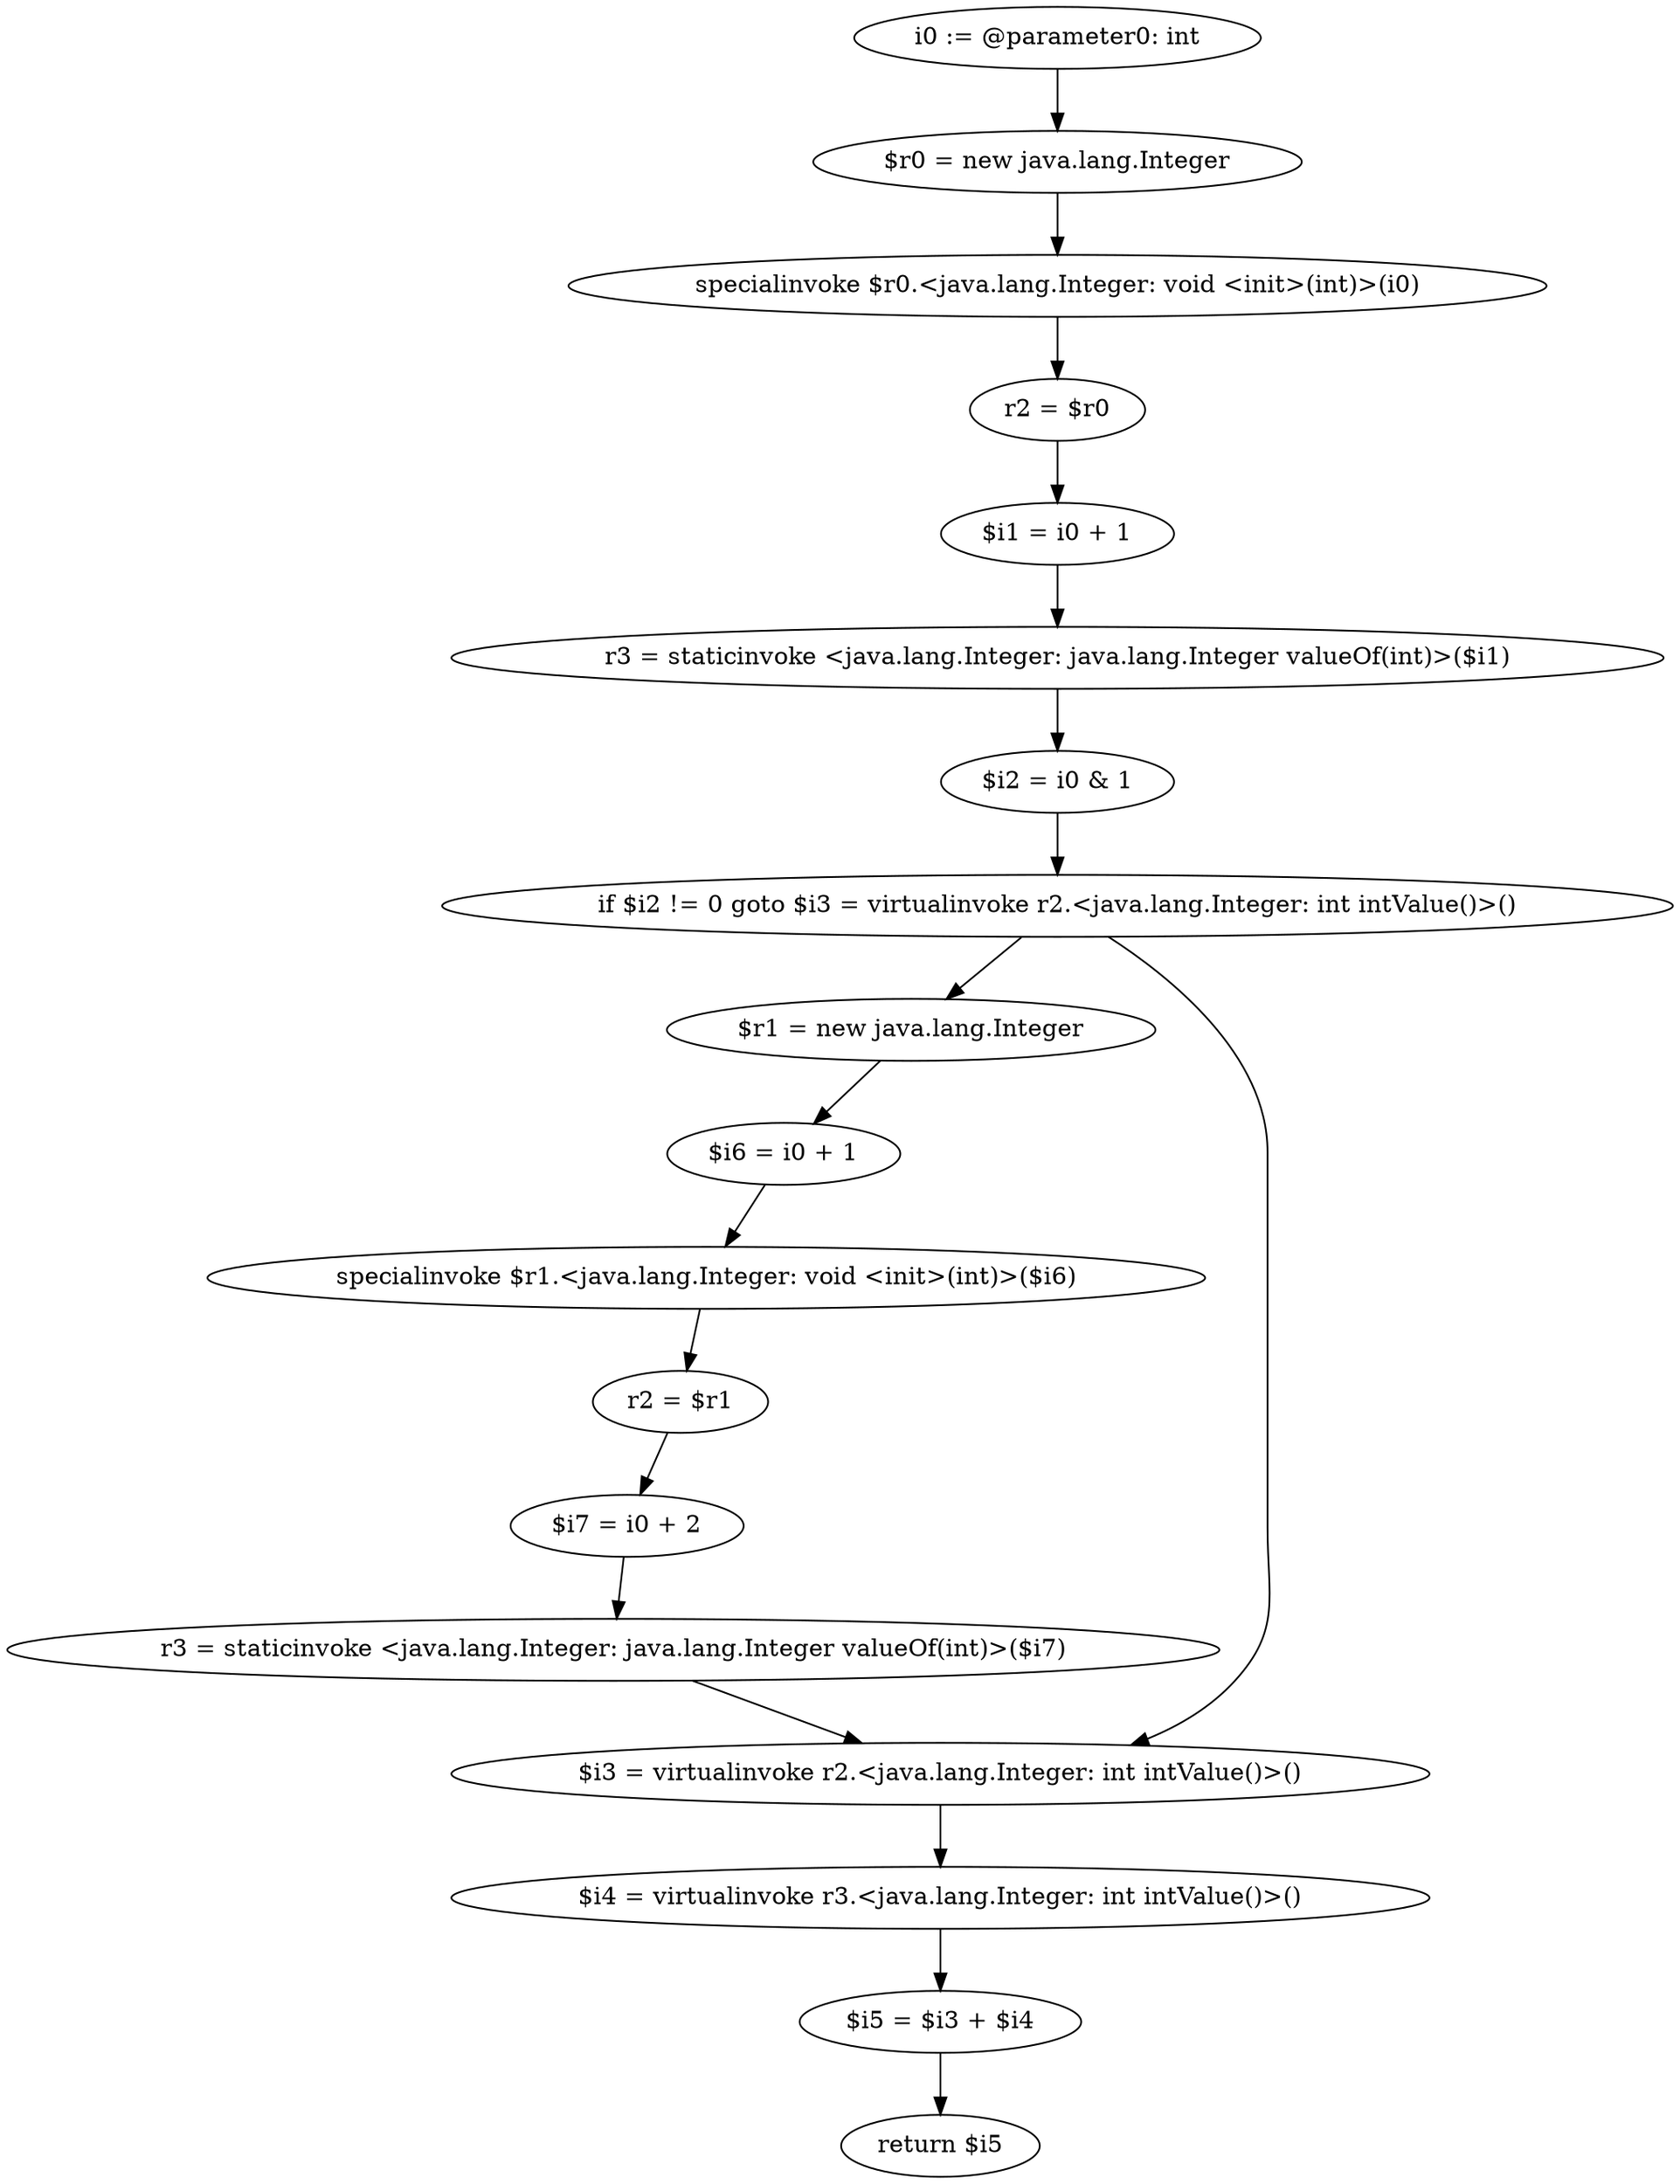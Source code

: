 digraph "unitGraph" {
    "i0 := @parameter0: int"
    "$r0 = new java.lang.Integer"
    "specialinvoke $r0.<java.lang.Integer: void <init>(int)>(i0)"
    "r2 = $r0"
    "$i1 = i0 + 1"
    "r3 = staticinvoke <java.lang.Integer: java.lang.Integer valueOf(int)>($i1)"
    "$i2 = i0 & 1"
    "if $i2 != 0 goto $i3 = virtualinvoke r2.<java.lang.Integer: int intValue()>()"
    "$r1 = new java.lang.Integer"
    "$i6 = i0 + 1"
    "specialinvoke $r1.<java.lang.Integer: void <init>(int)>($i6)"
    "r2 = $r1"
    "$i7 = i0 + 2"
    "r3 = staticinvoke <java.lang.Integer: java.lang.Integer valueOf(int)>($i7)"
    "$i3 = virtualinvoke r2.<java.lang.Integer: int intValue()>()"
    "$i4 = virtualinvoke r3.<java.lang.Integer: int intValue()>()"
    "$i5 = $i3 + $i4"
    "return $i5"
    "i0 := @parameter0: int"->"$r0 = new java.lang.Integer";
    "$r0 = new java.lang.Integer"->"specialinvoke $r0.<java.lang.Integer: void <init>(int)>(i0)";
    "specialinvoke $r0.<java.lang.Integer: void <init>(int)>(i0)"->"r2 = $r0";
    "r2 = $r0"->"$i1 = i0 + 1";
    "$i1 = i0 + 1"->"r3 = staticinvoke <java.lang.Integer: java.lang.Integer valueOf(int)>($i1)";
    "r3 = staticinvoke <java.lang.Integer: java.lang.Integer valueOf(int)>($i1)"->"$i2 = i0 & 1";
    "$i2 = i0 & 1"->"if $i2 != 0 goto $i3 = virtualinvoke r2.<java.lang.Integer: int intValue()>()";
    "if $i2 != 0 goto $i3 = virtualinvoke r2.<java.lang.Integer: int intValue()>()"->"$r1 = new java.lang.Integer";
    "if $i2 != 0 goto $i3 = virtualinvoke r2.<java.lang.Integer: int intValue()>()"->"$i3 = virtualinvoke r2.<java.lang.Integer: int intValue()>()";
    "$r1 = new java.lang.Integer"->"$i6 = i0 + 1";
    "$i6 = i0 + 1"->"specialinvoke $r1.<java.lang.Integer: void <init>(int)>($i6)";
    "specialinvoke $r1.<java.lang.Integer: void <init>(int)>($i6)"->"r2 = $r1";
    "r2 = $r1"->"$i7 = i0 + 2";
    "$i7 = i0 + 2"->"r3 = staticinvoke <java.lang.Integer: java.lang.Integer valueOf(int)>($i7)";
    "r3 = staticinvoke <java.lang.Integer: java.lang.Integer valueOf(int)>($i7)"->"$i3 = virtualinvoke r2.<java.lang.Integer: int intValue()>()";
    "$i3 = virtualinvoke r2.<java.lang.Integer: int intValue()>()"->"$i4 = virtualinvoke r3.<java.lang.Integer: int intValue()>()";
    "$i4 = virtualinvoke r3.<java.lang.Integer: int intValue()>()"->"$i5 = $i3 + $i4";
    "$i5 = $i3 + $i4"->"return $i5";
}
